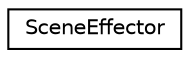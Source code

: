 digraph "그래픽컬한 클래스 계통도"
{
 // LATEX_PDF_SIZE
  edge [fontname="Helvetica",fontsize="10",labelfontname="Helvetica",labelfontsize="10"];
  node [fontname="Helvetica",fontsize="10",shape=record];
  rankdir="LR";
  Node0 [label="SceneEffector",height=0.2,width=0.4,color="black", fillcolor="white", style="filled",URL="$class_scene_effector.html",tooltip=" "];
}
